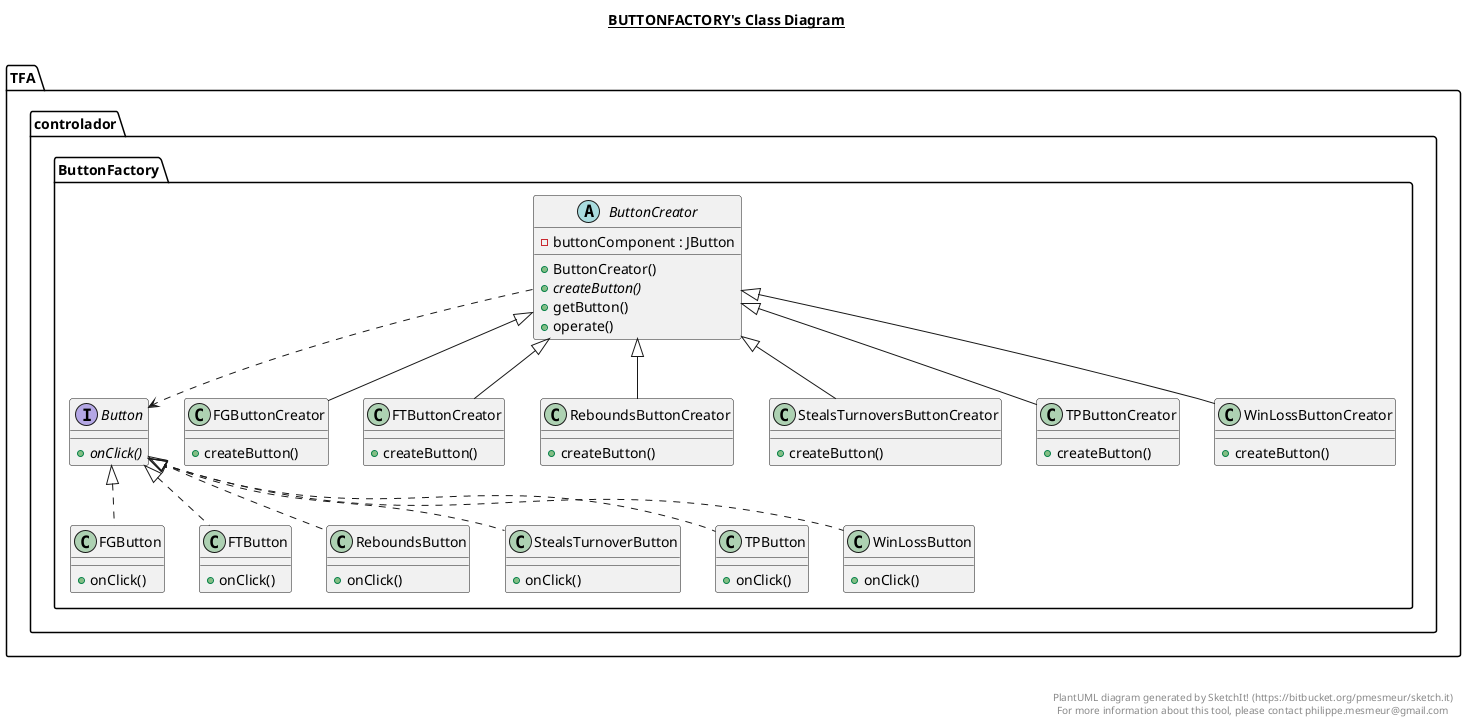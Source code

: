 @startuml

title __BUTTONFACTORY's Class Diagram__\n

  namespace TFA {
    namespace controlador {
      namespace ButtonFactory {
        interface TFA.controlador.ButtonFactory.Button {
            {abstract} + onClick()
        }
      }
    }
  }
  

  namespace TFA {
    namespace controlador {
      namespace ButtonFactory {
        abstract class TFA.controlador.ButtonFactory.ButtonCreator {
            - buttonComponent : JButton
            + ButtonCreator()
            {abstract} + createButton()
            + getButton()
            + operate()
        }
      }
    }
  }
  

  namespace TFA {
    namespace controlador {
      namespace ButtonFactory {
        class TFA.controlador.ButtonFactory.FGButton {
            + onClick()
        }
      }
    }
  }
  

  namespace TFA {
    namespace controlador {
      namespace ButtonFactory {
        class TFA.controlador.ButtonFactory.FGButtonCreator {
            + createButton()
        }
      }
    }
  }
  

  namespace TFA {
    namespace controlador {
      namespace ButtonFactory {
        class TFA.controlador.ButtonFactory.FTButton {
            + onClick()
        }
      }
    }
  }
  

  namespace TFA {
    namespace controlador {
      namespace ButtonFactory {
        class TFA.controlador.ButtonFactory.FTButtonCreator {
            + createButton()
        }
      }
    }
  }
  

  namespace TFA {
    namespace controlador {
      namespace ButtonFactory {
        class TFA.controlador.ButtonFactory.ReboundsButton {
            + onClick()
        }
      }
    }
  }
  

  namespace TFA {
    namespace controlador {
      namespace ButtonFactory {
        class TFA.controlador.ButtonFactory.ReboundsButtonCreator {
            + createButton()
        }
      }
    }
  }
  

  namespace TFA {
    namespace controlador {
      namespace ButtonFactory {
        class TFA.controlador.ButtonFactory.StealsTurnoverButton {
            + onClick()
        }
      }
    }
  }
  

  namespace TFA {
    namespace controlador {
      namespace ButtonFactory {
        class TFA.controlador.ButtonFactory.StealsTurnoversButtonCreator {
            + createButton()
        }
      }
    }
  }
  

  namespace TFA {
    namespace controlador {
      namespace ButtonFactory {
        class TFA.controlador.ButtonFactory.TPButton {
            + onClick()
        }
      }
    }
  }
  

  namespace TFA {
    namespace controlador {
      namespace ButtonFactory {
        class TFA.controlador.ButtonFactory.TPButtonCreator {
            + createButton()
        }
      }
    }
  }
  

  namespace TFA {
    namespace controlador {
      namespace ButtonFactory {
        class TFA.controlador.ButtonFactory.WinLossButton {
            + onClick()
        }
      }
    }
  }
  

  namespace TFA {
    namespace controlador {
      namespace ButtonFactory {
        class TFA.controlador.ButtonFactory.WinLossButtonCreator {
            + createButton()
        }
      }
    }
  }


  TFA.controlador.ButtonFactory.FGButton .up.|> TFA.controlador.ButtonFactory.Button
  TFA.controlador.ButtonFactory.FGButtonCreator -up-|> TFA.controlador.ButtonFactory.ButtonCreator
  TFA.controlador.ButtonFactory.FTButton .up.|> TFA.controlador.ButtonFactory.Button
  TFA.controlador.ButtonFactory.FTButtonCreator -up-|> TFA.controlador.ButtonFactory.ButtonCreator
  TFA.controlador.ButtonFactory.ReboundsButton .up.|> TFA.controlador.ButtonFactory.Button
  TFA.controlador.ButtonFactory.ReboundsButtonCreator -up-|> TFA.controlador.ButtonFactory.ButtonCreator
  TFA.controlador.ButtonFactory.StealsTurnoverButton .up.|> TFA.controlador.ButtonFactory.Button
  TFA.controlador.ButtonFactory.StealsTurnoversButtonCreator -up-|> TFA.controlador.ButtonFactory.ButtonCreator
  TFA.controlador.ButtonFactory.TPButton .up.|> TFA.controlador.ButtonFactory.Button
  TFA.controlador.ButtonFactory.TPButtonCreator -up-|> TFA.controlador.ButtonFactory.ButtonCreator
  TFA.controlador.ButtonFactory.WinLossButton .up.|> TFA.controlador.ButtonFactory.Button
  TFA.controlador.ButtonFactory.WinLossButtonCreator -up-|> TFA.controlador.ButtonFactory.ButtonCreator

    TFA.controlador.ButtonFactory.ButtonCreator ..> TFA.controlador.ButtonFactory.Button

right footer


PlantUML diagram generated by SketchIt! (https://bitbucket.org/pmesmeur/sketch.it)
For more information about this tool, please contact philippe.mesmeur@gmail.com
endfooter

@enduml
